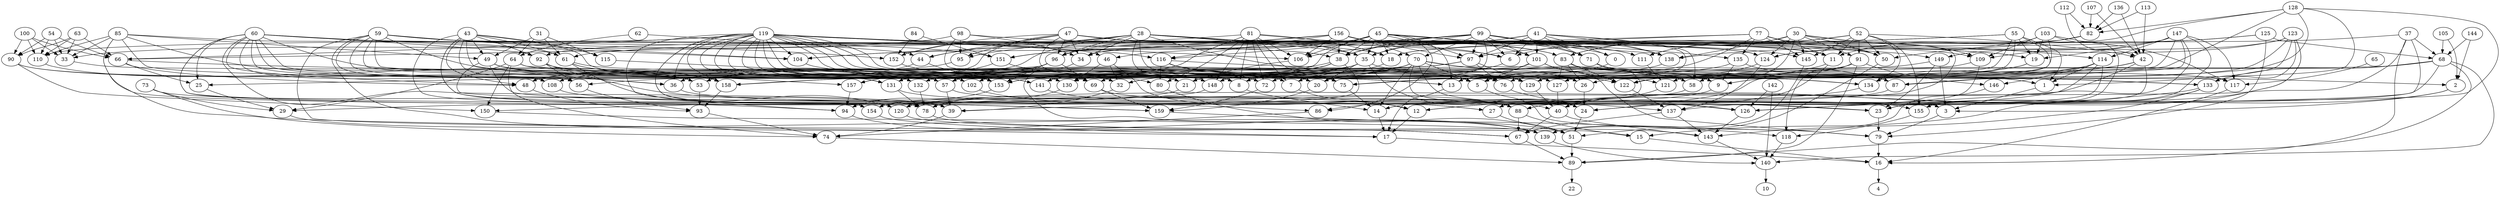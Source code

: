digraph G {
    74 -> 89;
    91 -> 89;
    51 -> 89;
    67 -> 89;
    68 -> 89;
    64 -> 74;
    93 -> 74;
    73 -> 74;
    86 -> 74;
    39 -> 74;
    56 -> 93;
    53 -> 93;
    48 -> 93;
    158 -> 93;
    47 -> 53;
    81 -> 53;
    33 -> 53;
    28 -> 53;
    110 -> 53;
    98 -> 33;
    63 -> 33;
    100 -> 33;
    54 -> 33;
    85 -> 33;
    63 -> 110;
    100 -> 110;
    54 -> 110;
    119 -> 110;
    85 -> 110;
    59 -> 56;
    70 -> 56;
    92 -> 56;
    45 -> 92;
    43 -> 92;
    60 -> 92;
    156 -> 70;
    99 -> 70;
    60 -> 48;
    43 -> 48;
    38 -> 48;
    95 -> 48;
    66 -> 48;
    156 -> 38;
    60 -> 38;
    99 -> 38;
    41 -> 38;
    45 -> 38;
    119 -> 66;
    81 -> 66;
    63 -> 66;
    100 -> 66;
    54 -> 66;
    98 -> 95;
    47 -> 95;
    28 -> 95;
    96 -> 158;
    35 -> 158;
    119 -> 158;
    85 -> 158;
    60 -> 158;
    45 -> 35;
    99 -> 35;
    28 -> 35;
    47 -> 35;
    41 -> 35;
    28 -> 96;
    47 -> 96;
    99 -> 96;
    156 -> 96;
    45 -> 86;
    71 -> 86;
    36 -> 86;
    119 -> 36;
    85 -> 36;
    43 -> 36;
    44 -> 36;
    28 -> 44;
    47 -> 44;
    62 -> 44;
    41 -> 71;
    156 -> 71;
    99 -> 71;
    57 -> 39;
    77 -> 39;
    60 -> 39;
    43 -> 39;
    32 -> 39;
    59 -> 57;
    119 -> 57;
    35 -> 57;
    96 -> 57;
    46 -> 32;
    35 -> 32;
    70 -> 32;
    152 -> 32;
    119 -> 32;
    59 -> 46;
    55 -> 46;
    28 -> 152;
    47 -> 152;
    59 -> 152;
    84 -> 152;
    31 -> 64;
    62 -> 64;
    80 -> 51;
    29 -> 51;
    50 -> 51;
    27 -> 51;
    24 -> 51;
    21 -> 29;
    25 -> 29;
    64 -> 29;
    73 -> 29;
    101 -> 25;
    60 -> 25;
    66 -> 25;
    45 -> 101;
    99 -> 101;
    41 -> 101;
    104 -> 21;
    106 -> 21;
    99 -> 21;
    90 -> 21;
    63 -> 90;
    100 -> 90;
    54 -> 90;
    41 -> 106;
    156 -> 106;
    119 -> 106;
    45 -> 106;
    81 -> 106;
    60 -> 104;
    45 -> 104;
    59 -> 104;
    156 -> 104;
    119 -> 104;
    57 -> 27;
    42 -> 27;
    108 -> 27;
    128 -> 27;
    91 -> 108;
    43 -> 108;
    60 -> 108;
    52 -> 91;
    30 -> 91;
    112 -> 42;
    107 -> 42;
    136 -> 42;
    113 -> 42;
    52 -> 42;
    91 -> 24;
    35 -> 24;
    109 -> 24;
    26 -> 24;
    70 -> 26;
    114 -> 26;
    83 -> 26;
    147 -> 114;
    30 -> 114;
    52 -> 83;
    30 -> 83;
    47 -> 83;
    28 -> 83;
    30 -> 109;
    103 -> 109;
    59 -> 109;
    147 -> 109;
    59 -> 80;
    116 -> 80;
    81 -> 80;
    156 -> 116;
    99 -> 116;
    119 -> 116;
    30 -> 50;
    82 -> 50;
    77 -> 50;
    47 -> 50;
    52 -> 50;
    107 -> 82;
    112 -> 82;
    136 -> 82;
    113 -> 82;
    128 -> 82;
    137 -> 67;
    78 -> 67;
    120 -> 67;
    88 -> 67;
    40 -> 67;
    70 -> 137;
    124 -> 137;
    122 -> 137;
    68 -> 137;
    83 -> 122;
    123 -> 122;
    124 -> 122;
    101 -> 122;
    119 -> 122;
    28 -> 124;
    47 -> 124;
    30 -> 124;
    147 -> 124;
    103 -> 124;
    144 -> 68;
    105 -> 68;
    37 -> 68;
    125 -> 68;
    102 -> 40;
    127 -> 40;
    123 -> 40;
    121 -> 40;
    129 -> 40;
    116 -> 127;
    83 -> 127;
    68 -> 127;
    97 -> 102;
    61 -> 102;
    119 -> 102;
    125 -> 97;
    156 -> 97;
    45 -> 97;
    99 -> 97;
    41 -> 97;
    37 -> 61;
    85 -> 61;
    43 -> 61;
    31 -> 61;
    97 -> 129;
    119 -> 129;
    61 -> 129;
    147 -> 129;
    103 -> 129;
    55 -> 121;
    59 -> 121;
    111 -> 121;
    116 -> 121;
    68 -> 121;
    30 -> 111;
    52 -> 111;
    28 -> 111;
    81 -> 111;
    131 -> 78;
    73 -> 78;
    130 -> 78;
    132 -> 78;
    37 -> 78;
    97 -> 132;
    49 -> 132;
    85 -> 49;
    43 -> 49;
    31 -> 49;
    119 -> 130;
    46 -> 130;
    109 -> 130;
    60 -> 131;
    45 -> 131;
    119 -> 131;
    97 -> 131;
    49 -> 131;
    46 -> 88;
    133 -> 88;
    134 -> 88;
    141 -> 88;
    123 -> 133;
    83 -> 133;
    68 -> 133;
    116 -> 133;
    119 -> 141;
    138 -> 141;
    61 -> 141;
    147 -> 141;
    99 -> 138;
    125 -> 138;
    45 -> 138;
    41 -> 138;
    30 -> 138;
    119 -> 134;
    52 -> 134;
    68 -> 134;
    35 -> 134;
    114 -> 134;
    119 -> 120;
    61 -> 120;
    58 -> 120;
    147 -> 120;
    41 -> 58;
    70 -> 58;
    30 -> 58;
    139 -> 140;
    142 -> 140;
    118 -> 140;
    143 -> 140;
    68 -> 140;
    34 -> 139;
    94 -> 139;
    145 -> 139;
    150 -> 139;
    146 -> 139;
    148 -> 150;
    64 -> 150;
    90 -> 150;
    38 -> 148;
    81 -> 148;
    70 -> 148;
    151 -> 148;
    119 -> 148;
    60 -> 151;
    45 -> 151;
    84 -> 151;
    55 -> 151;
    153 -> 94;
    119 -> 94;
    157 -> 94;
    85 -> 94;
    96 -> 153;
    35 -> 153;
    44 -> 153;
    38 -> 153;
    115 -> 153;
    31 -> 115;
    43 -> 115;
    64 -> 157;
    96 -> 157;
    151 -> 157;
    77 -> 34;
    82 -> 34;
    47 -> 34;
    98 -> 34;
    28 -> 34;
    91 -> 146;
    114 -> 146;
    47 -> 145;
    77 -> 145;
    30 -> 145;
    52 -> 145;
    91 -> 118;
    159 -> 118;
    155 -> 118;
    60 -> 159;
    43 -> 159;
    69 -> 159;
    72 -> 159;
    20 -> 159;
    119 -> 69;
    35 -> 69;
    96 -> 69;
    47 -> 72;
    55 -> 72;
    116 -> 72;
    81 -> 72;
    55 -> 20;
    43 -> 20;
    60 -> 20;
    19 -> 20;
    35 -> 20;
    55 -> 19;
    147 -> 19;
    103 -> 19;
    59 -> 19;
    119 -> 19;
    69 -> 155;
    52 -> 155;
    103 -> 155;
    147 -> 155;
    59 -> 143;
    133 -> 143;
    126 -> 143;
    137 -> 143;
    40 -> 143;
    114 -> 126;
    131 -> 126;
    142 -> 126;
    76 -> 126;
    37 -> 126;
    97 -> 76;
    19 -> 76;
    49 -> 76;
    17 -> 16;
    117 -> 16;
    79 -> 16;
    15 -> 16;
    37 -> 16;
    154 -> 17;
    14 -> 17;
    85 -> 17;
    13 -> 17;
    12 -> 17;
    11 -> 12;
    92 -> 12;
    9 -> 12;
    7 -> 12;
    52 -> 11;
    82 -> 11;
    77 -> 11;
    28 -> 11;
    98 -> 11;
    98 -> 9;
    28 -> 9;
    128 -> 9;
    42 -> 9;
    135 -> 9;
    45 -> 135;
    77 -> 135;
    6 -> 7;
    81 -> 7;
    90 -> 7;
    41 -> 6;
    123 -> 6;
    156 -> 6;
    119 -> 6;
    99 -> 6;
    60 -> 154;
    43 -> 154;
    87 -> 154;
    38 -> 154;
    119 -> 154;
    128 -> 87;
    42 -> 87;
    135 -> 87;
    71 -> 87;
    75 -> 14;
    42 -> 14;
    8 -> 14;
    123 -> 14;
    70 -> 14;
    92 -> 75;
    128 -> 75;
    81 -> 75;
    135 -> 75;
    28 -> 75;
    28 -> 8;
    77 -> 8;
    92 -> 8;
    81 -> 8;
    18 -> 8;
    28 -> 18;
    81 -> 18;
    128 -> 18;
    45 -> 18;
    77 -> 18;
    11 -> 13;
    41 -> 13;
    60 -> 13;
    45 -> 13;
    66 -> 13;
    5 -> 79;
    125 -> 79;
    101 -> 79;
    3 -> 79;
    23 -> 79;
    2 -> 3;
    49 -> 3;
    149 -> 3;
    1 -> 3;
    144 -> 2;
    105 -> 2;
    83 -> 2;
    55 -> 1;
    59 -> 1;
    119 -> 1;
    114 -> 1;
    123 -> 1;
    123 -> 149;
    119 -> 149;
    149 -> 23;
    49 -> 23;
    2 -> 23;
    70 -> 23;
    114 -> 23;
    0 -> 5;
    70 -> 5;
    101 -> 5;
    49 -> 5;
    149 -> 5;
    99 -> 0;
    41 -> 0;
    59 -> 15;
    133 -> 15;
    88 -> 15;
    103 -> 117;
    147 -> 117;
    64 -> 117;
    65 -> 117;
    89 -> 22;
    140 -> 10;
    16 -> 4;
}
